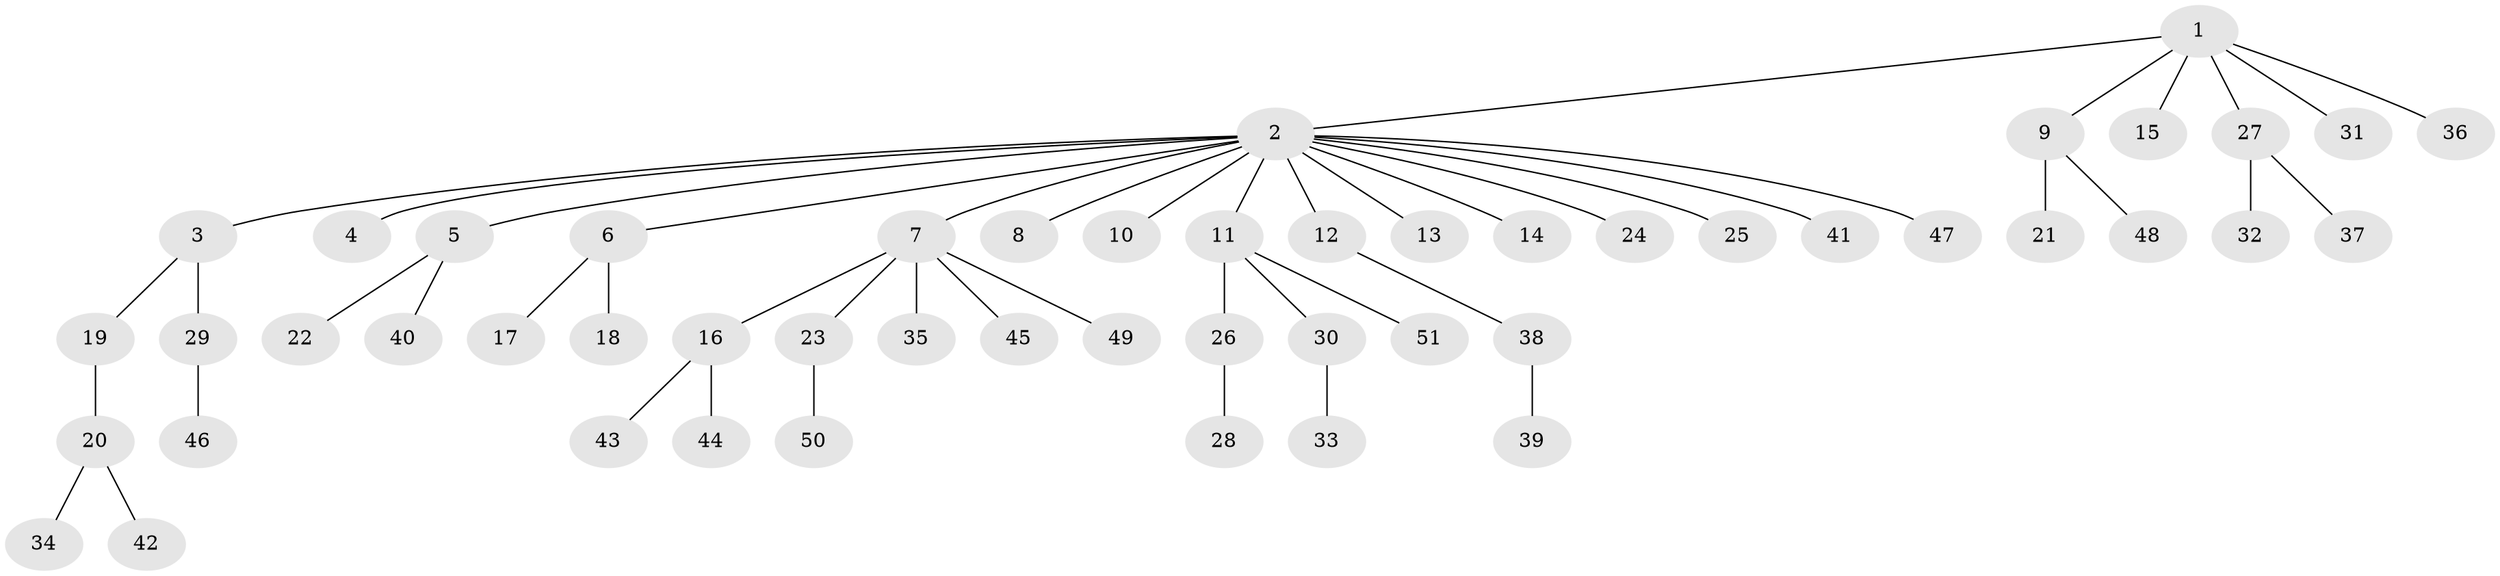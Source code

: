 // Generated by graph-tools (version 1.1) at 2025/46/03/09/25 04:46:52]
// undirected, 51 vertices, 50 edges
graph export_dot {
graph [start="1"]
  node [color=gray90,style=filled];
  1;
  2;
  3;
  4;
  5;
  6;
  7;
  8;
  9;
  10;
  11;
  12;
  13;
  14;
  15;
  16;
  17;
  18;
  19;
  20;
  21;
  22;
  23;
  24;
  25;
  26;
  27;
  28;
  29;
  30;
  31;
  32;
  33;
  34;
  35;
  36;
  37;
  38;
  39;
  40;
  41;
  42;
  43;
  44;
  45;
  46;
  47;
  48;
  49;
  50;
  51;
  1 -- 2;
  1 -- 9;
  1 -- 15;
  1 -- 27;
  1 -- 31;
  1 -- 36;
  2 -- 3;
  2 -- 4;
  2 -- 5;
  2 -- 6;
  2 -- 7;
  2 -- 8;
  2 -- 10;
  2 -- 11;
  2 -- 12;
  2 -- 13;
  2 -- 14;
  2 -- 24;
  2 -- 25;
  2 -- 41;
  2 -- 47;
  3 -- 19;
  3 -- 29;
  5 -- 22;
  5 -- 40;
  6 -- 17;
  6 -- 18;
  7 -- 16;
  7 -- 23;
  7 -- 35;
  7 -- 45;
  7 -- 49;
  9 -- 21;
  9 -- 48;
  11 -- 26;
  11 -- 30;
  11 -- 51;
  12 -- 38;
  16 -- 43;
  16 -- 44;
  19 -- 20;
  20 -- 34;
  20 -- 42;
  23 -- 50;
  26 -- 28;
  27 -- 32;
  27 -- 37;
  29 -- 46;
  30 -- 33;
  38 -- 39;
}
